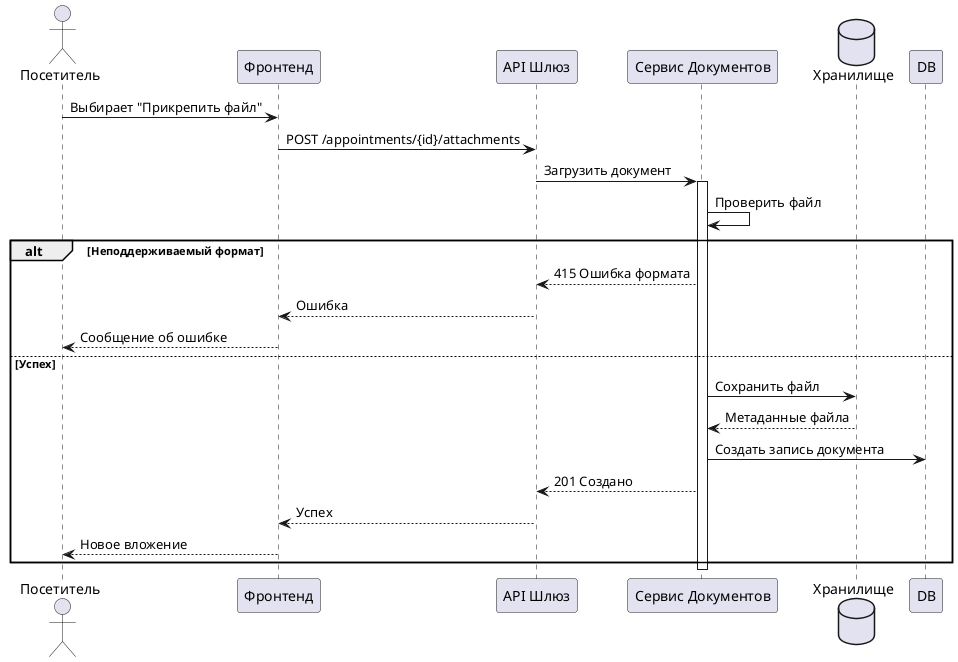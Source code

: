 @startuml attDoc
actor Посетитель
participant "Фронтенд" as FE
participant "API Шлюз" as API
participant "Сервис Документов" as DocService
database "Хранилище" as Storage

Посетитель -> FE: Выбирает "Прикрепить файл"
FE -> API: POST /appointments/{id}/attachments
API -> DocService: Загрузить документ
activate DocService

DocService -> DocService: Проверить файл
alt Неподдерживаемый формат
  DocService --> API: 415 Ошибка формата
  API --> FE: Ошибка
  FE --> Посетитель: Сообщение об ошибке
else Успех
  DocService -> Storage: Сохранить файл
  Storage --> DocService: Метаданные файла
  DocService -> DB: Создать запись документа
  DocService --> API: 201 Создано
  API --> FE: Успех
  FE --> Посетитель: Новое вложение
end
deactivate DocService
@enduml